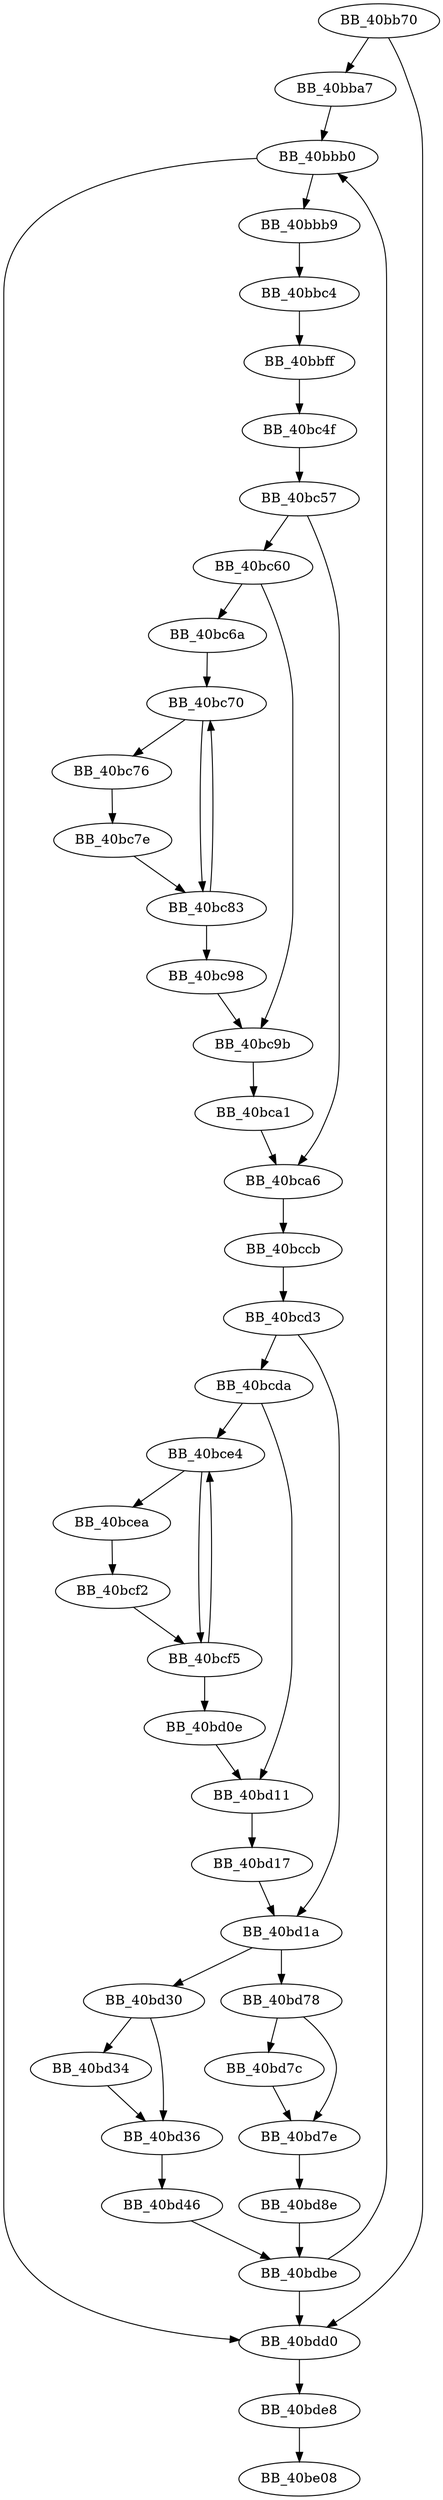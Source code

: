 DiGraph sub_40BB70{
BB_40bb70->BB_40bba7
BB_40bb70->BB_40bdd0
BB_40bba7->BB_40bbb0
BB_40bbb0->BB_40bbb9
BB_40bbb0->BB_40bdd0
BB_40bbb9->BB_40bbc4
BB_40bbc4->BB_40bbff
BB_40bbff->BB_40bc4f
BB_40bc4f->BB_40bc57
BB_40bc57->BB_40bc60
BB_40bc57->BB_40bca6
BB_40bc60->BB_40bc6a
BB_40bc60->BB_40bc9b
BB_40bc6a->BB_40bc70
BB_40bc70->BB_40bc76
BB_40bc70->BB_40bc83
BB_40bc76->BB_40bc7e
BB_40bc7e->BB_40bc83
BB_40bc83->BB_40bc70
BB_40bc83->BB_40bc98
BB_40bc98->BB_40bc9b
BB_40bc9b->BB_40bca1
BB_40bca1->BB_40bca6
BB_40bca6->BB_40bccb
BB_40bccb->BB_40bcd3
BB_40bcd3->BB_40bcda
BB_40bcd3->BB_40bd1a
BB_40bcda->BB_40bce4
BB_40bcda->BB_40bd11
BB_40bce4->BB_40bcea
BB_40bce4->BB_40bcf5
BB_40bcea->BB_40bcf2
BB_40bcf2->BB_40bcf5
BB_40bcf5->BB_40bce4
BB_40bcf5->BB_40bd0e
BB_40bd0e->BB_40bd11
BB_40bd11->BB_40bd17
BB_40bd17->BB_40bd1a
BB_40bd1a->BB_40bd30
BB_40bd1a->BB_40bd78
BB_40bd30->BB_40bd34
BB_40bd30->BB_40bd36
BB_40bd34->BB_40bd36
BB_40bd36->BB_40bd46
BB_40bd46->BB_40bdbe
BB_40bd78->BB_40bd7c
BB_40bd78->BB_40bd7e
BB_40bd7c->BB_40bd7e
BB_40bd7e->BB_40bd8e
BB_40bd8e->BB_40bdbe
BB_40bdbe->BB_40bbb0
BB_40bdbe->BB_40bdd0
BB_40bdd0->BB_40bde8
BB_40bde8->BB_40be08
}
